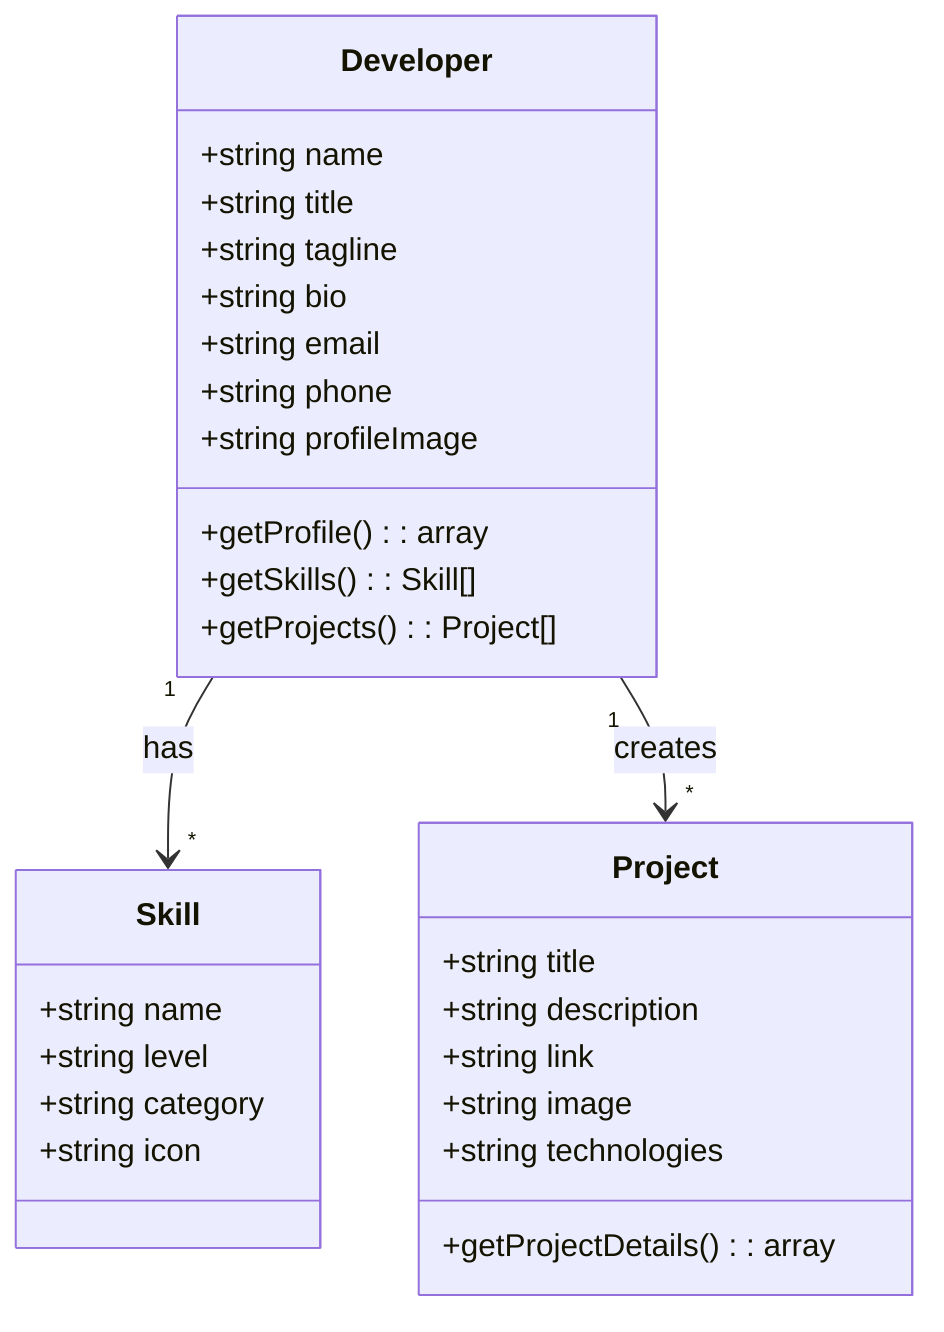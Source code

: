 classDiagram
    class Developer {
        +string name
        +string title
        +string tagline
        +string bio
        +string email
        +string phone
        +string profileImage
        +getProfile(): array
        +getSkills(): Skill[]
        +getProjects(): Project[]
    }

    class Skill {
        +string name
        +string level
        +string category
        +string icon
    }

    class Project {
        +string title
        +string description
        +string link
        +string image
        +string technologies
        +getProjectDetails(): array
    }

    Developer "1" --> "*" Skill : has
    Developer "1" --> "*" Project : creates